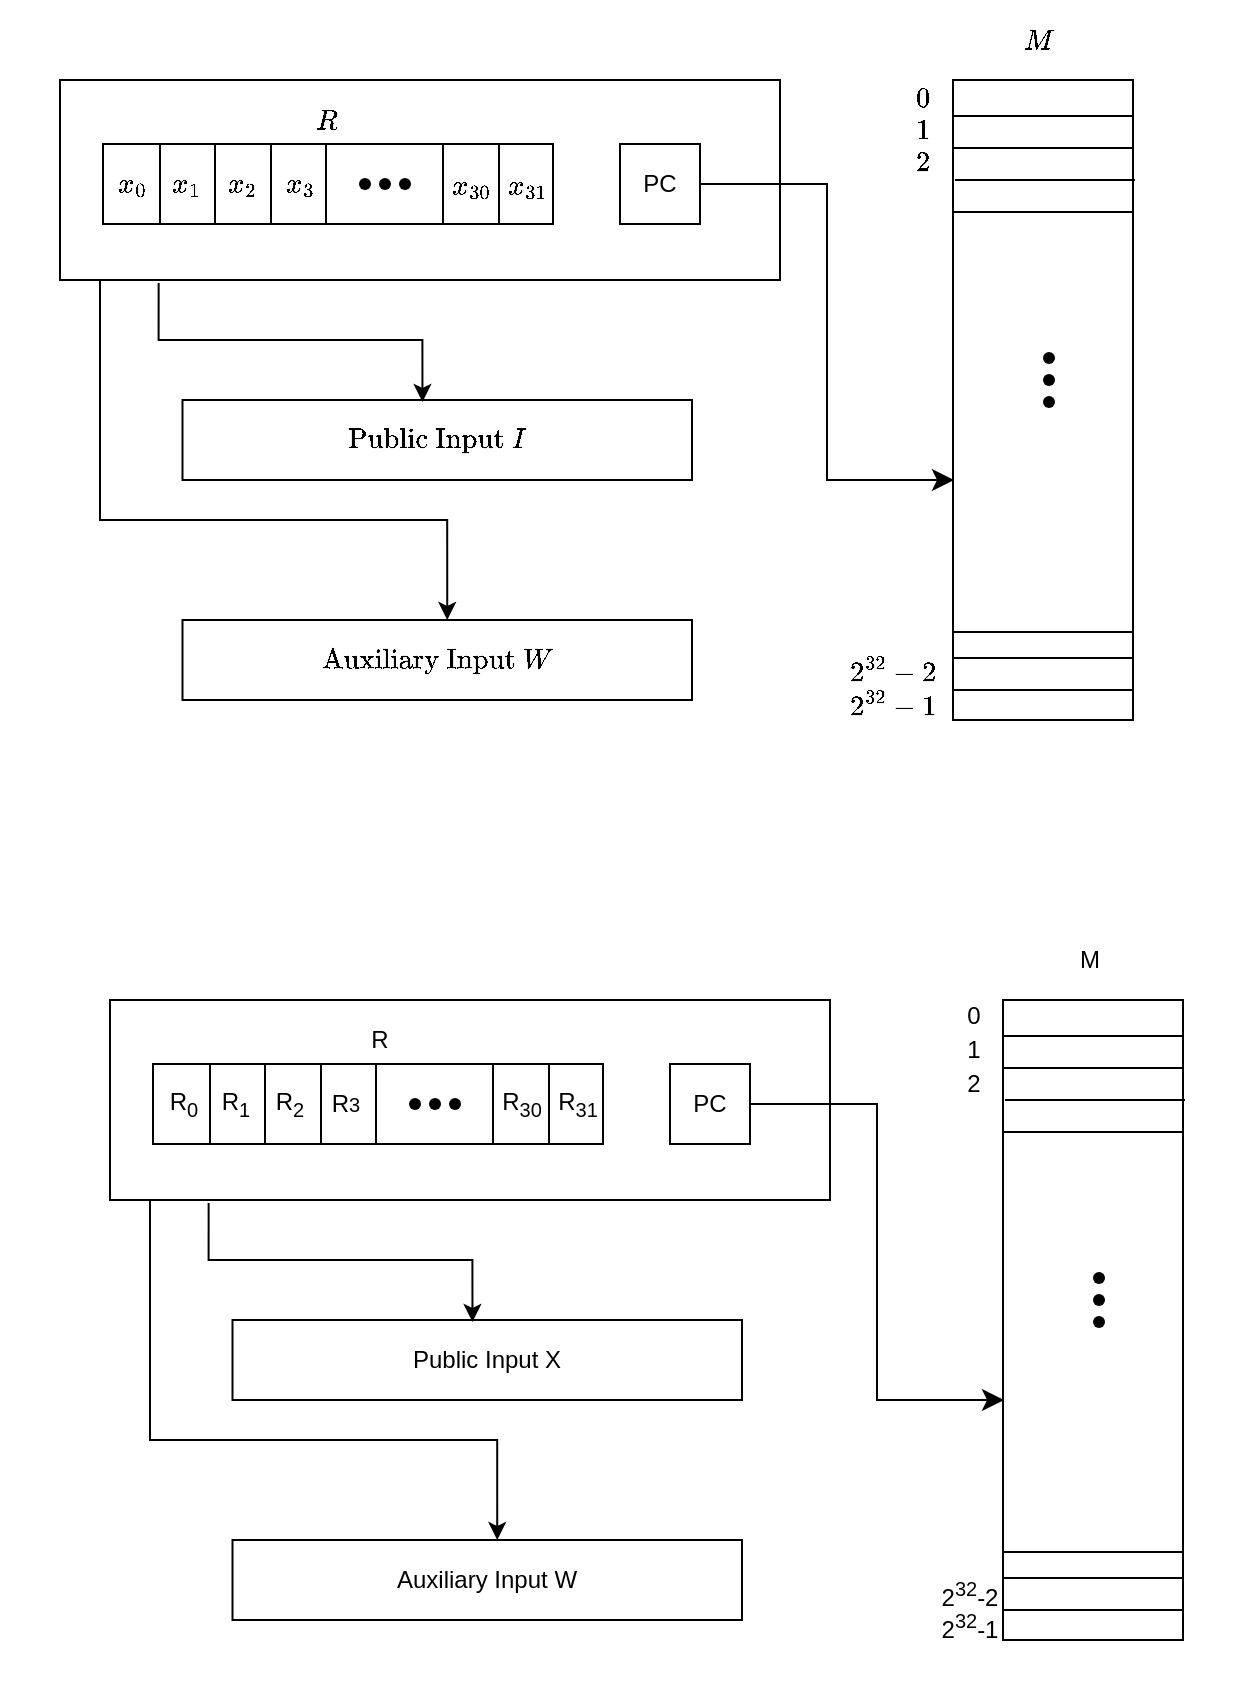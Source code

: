 <mxfile version="23.1.5" type="device">
  <diagram name="Page-1" id="I8bB1_BSA_W8SCRYw5Tl">
    <mxGraphModel dx="1393" dy="1118" grid="1" gridSize="10" guides="1" tooltips="1" connect="1" arrows="1" fold="1" page="1" pageScale="1" pageWidth="850" pageHeight="1100" math="1" shadow="0">
      <root>
        <mxCell id="0" />
        <mxCell id="1" parent="0" />
        <mxCell id="U1pjUIA-5XBeJITS1JO2-47" value="" style="group" vertex="1" connectable="0" parent="1">
          <mxGeometry x="125" y="580" width="600" height="380" as="geometry" />
        </mxCell>
        <mxCell id="U1pjUIA-5XBeJITS1JO2-48" value="" style="rounded=0;whiteSpace=wrap;html=1;strokeColor=none;fillColor=none;" vertex="1" parent="U1pjUIA-5XBeJITS1JO2-47">
          <mxGeometry width="600" height="380" as="geometry" />
        </mxCell>
        <mxCell id="U1pjUIA-5XBeJITS1JO2-49" value="M" style="text;html=1;strokeColor=none;fillColor=none;align=center;verticalAlign=middle;whiteSpace=wrap;rounded=0;" vertex="1" parent="U1pjUIA-5XBeJITS1JO2-47">
          <mxGeometry x="490" y="10" width="60" height="20" as="geometry" />
        </mxCell>
        <mxCell id="U1pjUIA-5XBeJITS1JO2-50" value="Public Input X" style="rounded=0;whiteSpace=wrap;html=1;fillColor=none;" vertex="1" parent="U1pjUIA-5XBeJITS1JO2-47">
          <mxGeometry x="91.25" y="200" width="254.75" height="40" as="geometry" />
        </mxCell>
        <mxCell id="U1pjUIA-5XBeJITS1JO2-51" value="" style="rounded=0;whiteSpace=wrap;html=1;fillColor=none;" vertex="1" parent="U1pjUIA-5XBeJITS1JO2-47">
          <mxGeometry x="30" y="40" width="360" height="100" as="geometry" />
        </mxCell>
        <mxCell id="U1pjUIA-5XBeJITS1JO2-52" value="PC" style="rounded=0;whiteSpace=wrap;html=1;" vertex="1" parent="U1pjUIA-5XBeJITS1JO2-47">
          <mxGeometry x="310" y="72" width="40" height="40" as="geometry" />
        </mxCell>
        <mxCell id="U1pjUIA-5XBeJITS1JO2-53" value="R" style="text;html=1;strokeColor=none;fillColor=none;align=center;verticalAlign=middle;whiteSpace=wrap;rounded=0;" vertex="1" parent="U1pjUIA-5XBeJITS1JO2-47">
          <mxGeometry x="135.25" y="50" width="60" height="20" as="geometry" />
        </mxCell>
        <mxCell id="U1pjUIA-5XBeJITS1JO2-54" value="" style="edgeStyle=elbowEdgeStyle;elbow=horizontal;endArrow=classic;html=1;curved=0;rounded=0;endSize=8;startSize=8;exitX=1;exitY=0.5;exitDx=0;exitDy=0;" edge="1" parent="U1pjUIA-5XBeJITS1JO2-47" source="U1pjUIA-5XBeJITS1JO2-52">
          <mxGeometry width="50" height="50" relative="1" as="geometry">
            <mxPoint x="347" y="92" as="sourcePoint" />
            <mxPoint x="477" y="240" as="targetPoint" />
            <Array as="points" />
          </mxGeometry>
        </mxCell>
        <mxCell id="U1pjUIA-5XBeJITS1JO2-55" style="edgeStyle=orthogonalEdgeStyle;rounded=0;orthogonalLoop=1;jettySize=auto;html=1;entryX=0.5;entryY=0;entryDx=0;entryDy=0;exitX=0.028;exitY=1;exitDx=0;exitDy=0;exitPerimeter=0;" edge="1" parent="U1pjUIA-5XBeJITS1JO2-47">
          <mxGeometry relative="1" as="geometry">
            <mxPoint x="223.625" y="310" as="targetPoint" />
            <mxPoint x="45.08" y="140" as="sourcePoint" />
            <Array as="points">
              <mxPoint x="50" y="140" />
              <mxPoint x="50" y="260" />
              <mxPoint x="224" y="260" />
            </Array>
          </mxGeometry>
        </mxCell>
        <mxCell id="U1pjUIA-5XBeJITS1JO2-56" value="Auxiliary Input W" style="rounded=0;whiteSpace=wrap;html=1;fillColor=none;" vertex="1" parent="U1pjUIA-5XBeJITS1JO2-47">
          <mxGeometry x="91.25" y="310" width="254.75" height="40" as="geometry" />
        </mxCell>
        <mxCell id="U1pjUIA-5XBeJITS1JO2-57" style="edgeStyle=orthogonalEdgeStyle;rounded=0;orthogonalLoop=1;jettySize=auto;html=1;entryX=0.5;entryY=0;entryDx=0;entryDy=0;exitX=0.137;exitY=1.015;exitDx=0;exitDy=0;exitPerimeter=0;" edge="1" parent="U1pjUIA-5XBeJITS1JO2-47" source="U1pjUIA-5XBeJITS1JO2-51">
          <mxGeometry relative="1" as="geometry">
            <mxPoint x="211.24" y="201" as="targetPoint" />
            <mxPoint x="62.252" y="121" as="sourcePoint" />
            <Array as="points">
              <mxPoint x="79" y="170" />
              <mxPoint x="211" y="170" />
            </Array>
          </mxGeometry>
        </mxCell>
        <mxCell id="U1pjUIA-5XBeJITS1JO2-58" value="" style="rounded=0;whiteSpace=wrap;html=1;direction=south;fillColor=none;" vertex="1" parent="U1pjUIA-5XBeJITS1JO2-47">
          <mxGeometry x="476.5" y="40" width="90" height="320" as="geometry" />
        </mxCell>
        <mxCell id="U1pjUIA-5XBeJITS1JO2-59" value="" style="line;strokeWidth=1;html=1;perimeter=backbonePerimeter;points=[];outlineConnect=0;" vertex="1" parent="U1pjUIA-5XBeJITS1JO2-47">
          <mxGeometry x="476.5" y="52" width="90" height="12" as="geometry" />
        </mxCell>
        <mxCell id="U1pjUIA-5XBeJITS1JO2-60" value="" style="line;strokeWidth=1;html=1;perimeter=backbonePerimeter;points=[];outlineConnect=0;" vertex="1" parent="U1pjUIA-5XBeJITS1JO2-47">
          <mxGeometry x="476.5" y="68" width="90" height="12" as="geometry" />
        </mxCell>
        <mxCell id="U1pjUIA-5XBeJITS1JO2-61" value="" style="line;strokeWidth=1;html=1;perimeter=backbonePerimeter;points=[];outlineConnect=0;" vertex="1" parent="U1pjUIA-5XBeJITS1JO2-47">
          <mxGeometry x="477.5" y="84" width="90" height="12" as="geometry" />
        </mxCell>
        <mxCell id="U1pjUIA-5XBeJITS1JO2-62" value="" style="line;strokeWidth=1;html=1;perimeter=backbonePerimeter;points=[];outlineConnect=0;" vertex="1" parent="U1pjUIA-5XBeJITS1JO2-47">
          <mxGeometry x="476.5" y="100" width="90" height="12" as="geometry" />
        </mxCell>
        <mxCell id="U1pjUIA-5XBeJITS1JO2-63" value="" style="line;strokeWidth=1;html=1;perimeter=backbonePerimeter;points=[];outlineConnect=0;" vertex="1" parent="U1pjUIA-5XBeJITS1JO2-47">
          <mxGeometry x="476.5" y="339" width="90" height="12" as="geometry" />
        </mxCell>
        <mxCell id="U1pjUIA-5XBeJITS1JO2-64" value="" style="line;strokeWidth=1;html=1;perimeter=backbonePerimeter;points=[];outlineConnect=0;" vertex="1" parent="U1pjUIA-5XBeJITS1JO2-47">
          <mxGeometry x="476.5" y="323" width="90" height="12" as="geometry" />
        </mxCell>
        <mxCell id="U1pjUIA-5XBeJITS1JO2-65" value="" style="line;strokeWidth=1;html=1;perimeter=backbonePerimeter;points=[];outlineConnect=0;" vertex="1" parent="U1pjUIA-5XBeJITS1JO2-47">
          <mxGeometry x="476" y="310" width="90" height="12" as="geometry" />
        </mxCell>
        <mxCell id="U1pjUIA-5XBeJITS1JO2-66" value="" style="group" vertex="1" connectable="0" parent="U1pjUIA-5XBeJITS1JO2-47">
          <mxGeometry x="514.5" y="169" width="20" height="42" as="geometry" />
        </mxCell>
        <mxCell id="U1pjUIA-5XBeJITS1JO2-67" value="" style="shape=waypoint;sketch=0;fillStyle=solid;size=6;pointerEvents=1;points=[];fillColor=none;resizable=0;rotatable=0;perimeter=centerPerimeter;snapToPoint=1;" vertex="1" parent="U1pjUIA-5XBeJITS1JO2-66">
          <mxGeometry y="11" width="20" height="20" as="geometry" />
        </mxCell>
        <mxCell id="U1pjUIA-5XBeJITS1JO2-68" value="" style="shape=waypoint;sketch=0;fillStyle=solid;size=6;pointerEvents=1;points=[];fillColor=none;resizable=0;rotatable=0;perimeter=centerPerimeter;snapToPoint=1;" vertex="1" parent="U1pjUIA-5XBeJITS1JO2-66">
          <mxGeometry y="22" width="20" height="20" as="geometry" />
        </mxCell>
        <mxCell id="U1pjUIA-5XBeJITS1JO2-69" value="" style="shape=waypoint;sketch=0;fillStyle=solid;size=6;pointerEvents=1;points=[];fillColor=none;resizable=0;rotatable=0;perimeter=centerPerimeter;snapToPoint=1;" vertex="1" parent="U1pjUIA-5XBeJITS1JO2-66">
          <mxGeometry width="20" height="20" as="geometry" />
        </mxCell>
        <mxCell id="U1pjUIA-5XBeJITS1JO2-70" value="0" style="text;html=1;strokeColor=none;fillColor=none;align=center;verticalAlign=middle;whiteSpace=wrap;rounded=0;" vertex="1" parent="U1pjUIA-5XBeJITS1JO2-47">
          <mxGeometry x="432" y="43" width="60" height="9" as="geometry" />
        </mxCell>
        <mxCell id="U1pjUIA-5XBeJITS1JO2-71" value="1" style="text;html=1;strokeColor=none;fillColor=none;align=center;verticalAlign=middle;whiteSpace=wrap;rounded=0;" vertex="1" parent="U1pjUIA-5XBeJITS1JO2-47">
          <mxGeometry x="432" y="60" width="60" height="9" as="geometry" />
        </mxCell>
        <mxCell id="U1pjUIA-5XBeJITS1JO2-72" value="2" style="text;html=1;strokeColor=none;fillColor=none;align=center;verticalAlign=middle;whiteSpace=wrap;rounded=0;" vertex="1" parent="U1pjUIA-5XBeJITS1JO2-47">
          <mxGeometry x="432" y="77" width="60" height="9" as="geometry" />
        </mxCell>
        <mxCell id="U1pjUIA-5XBeJITS1JO2-73" value="2&lt;sup&gt;32&lt;/sup&gt;-1" style="text;html=1;strokeColor=none;fillColor=none;align=center;verticalAlign=middle;whiteSpace=wrap;rounded=0;" vertex="1" parent="U1pjUIA-5XBeJITS1JO2-47">
          <mxGeometry x="430" y="348" width="60" height="9" as="geometry" />
        </mxCell>
        <mxCell id="U1pjUIA-5XBeJITS1JO2-74" value="2&lt;sup&gt;32&lt;/sup&gt;-2" style="text;html=1;strokeColor=none;fillColor=none;align=center;verticalAlign=middle;whiteSpace=wrap;rounded=0;" vertex="1" parent="U1pjUIA-5XBeJITS1JO2-47">
          <mxGeometry x="430" y="332" width="60" height="9" as="geometry" />
        </mxCell>
        <mxCell id="U1pjUIA-5XBeJITS1JO2-75" value="" style="rounded=0;whiteSpace=wrap;html=1;fillColor=none;" vertex="1" parent="U1pjUIA-5XBeJITS1JO2-47">
          <mxGeometry x="51.5" y="72" width="225" height="40" as="geometry" />
        </mxCell>
        <mxCell id="U1pjUIA-5XBeJITS1JO2-76" value="" style="line;strokeWidth=1;direction=south;html=1;" vertex="1" parent="U1pjUIA-5XBeJITS1JO2-47">
          <mxGeometry x="75" y="72" width="10" height="40" as="geometry" />
        </mxCell>
        <mxCell id="U1pjUIA-5XBeJITS1JO2-77" value="" style="line;strokeWidth=1;direction=south;html=1;" vertex="1" parent="U1pjUIA-5XBeJITS1JO2-47">
          <mxGeometry x="102.5" y="72" width="10" height="40" as="geometry" />
        </mxCell>
        <mxCell id="U1pjUIA-5XBeJITS1JO2-78" value="" style="line;strokeWidth=1;direction=south;html=1;" vertex="1" parent="U1pjUIA-5XBeJITS1JO2-47">
          <mxGeometry x="130.5" y="72" width="10" height="40" as="geometry" />
        </mxCell>
        <mxCell id="U1pjUIA-5XBeJITS1JO2-79" value="" style="line;strokeWidth=1;direction=south;html=1;" vertex="1" parent="U1pjUIA-5XBeJITS1JO2-47">
          <mxGeometry x="158" y="72" width="10" height="40" as="geometry" />
        </mxCell>
        <mxCell id="U1pjUIA-5XBeJITS1JO2-80" value="" style="line;strokeWidth=1;direction=south;html=1;" vertex="1" parent="U1pjUIA-5XBeJITS1JO2-47">
          <mxGeometry x="216.5" y="72" width="10" height="40" as="geometry" />
        </mxCell>
        <mxCell id="U1pjUIA-5XBeJITS1JO2-81" value="" style="line;strokeWidth=1;direction=south;html=1;" vertex="1" parent="U1pjUIA-5XBeJITS1JO2-47">
          <mxGeometry x="244.5" y="72" width="10" height="40" as="geometry" />
        </mxCell>
        <mxCell id="U1pjUIA-5XBeJITS1JO2-82" value="R&lt;sub&gt;0&lt;/sub&gt;" style="text;html=1;strokeColor=none;fillColor=none;align=center;verticalAlign=middle;whiteSpace=wrap;rounded=0;" vertex="1" parent="U1pjUIA-5XBeJITS1JO2-47">
          <mxGeometry x="50" y="82" width="34" height="20" as="geometry" />
        </mxCell>
        <mxCell id="U1pjUIA-5XBeJITS1JO2-83" value="R&lt;sub&gt;1&lt;/sub&gt;" style="text;html=1;strokeColor=none;fillColor=none;align=center;verticalAlign=middle;whiteSpace=wrap;rounded=0;" vertex="1" parent="U1pjUIA-5XBeJITS1JO2-47">
          <mxGeometry x="76" y="82" width="34" height="20" as="geometry" />
        </mxCell>
        <mxCell id="U1pjUIA-5XBeJITS1JO2-84" value="R&lt;sub&gt;2&lt;/sub&gt;" style="text;html=1;strokeColor=none;fillColor=none;align=center;verticalAlign=middle;whiteSpace=wrap;rounded=0;" vertex="1" parent="U1pjUIA-5XBeJITS1JO2-47">
          <mxGeometry x="103" y="82" width="34" height="20" as="geometry" />
        </mxCell>
        <mxCell id="U1pjUIA-5XBeJITS1JO2-85" value="R&lt;sub&gt;30&lt;/sub&gt;" style="text;html=1;strokeColor=none;fillColor=none;align=center;verticalAlign=middle;whiteSpace=wrap;rounded=0;" vertex="1" parent="U1pjUIA-5XBeJITS1JO2-47">
          <mxGeometry x="218.5" y="82" width="34" height="20" as="geometry" />
        </mxCell>
        <mxCell id="U1pjUIA-5XBeJITS1JO2-86" value="R&lt;sub&gt;31&lt;/sub&gt;" style="text;html=1;strokeColor=none;fillColor=none;align=center;verticalAlign=middle;whiteSpace=wrap;rounded=0;" vertex="1" parent="U1pjUIA-5XBeJITS1JO2-47">
          <mxGeometry x="246.5" y="82" width="34" height="20" as="geometry" />
        </mxCell>
        <mxCell id="U1pjUIA-5XBeJITS1JO2-87" value="R&lt;span style=&quot;font-size: 10px;&quot;&gt;3&lt;/span&gt;" style="text;html=1;strokeColor=none;fillColor=none;align=center;verticalAlign=middle;whiteSpace=wrap;rounded=0;" vertex="1" parent="U1pjUIA-5XBeJITS1JO2-47">
          <mxGeometry x="131" y="82" width="34" height="20" as="geometry" />
        </mxCell>
        <mxCell id="U1pjUIA-5XBeJITS1JO2-88" value="" style="group" vertex="1" connectable="0" parent="U1pjUIA-5XBeJITS1JO2-47">
          <mxGeometry x="172.5" y="82" width="40" height="20" as="geometry" />
        </mxCell>
        <mxCell id="U1pjUIA-5XBeJITS1JO2-89" value="" style="shape=waypoint;sketch=0;fillStyle=solid;size=6;pointerEvents=1;points=[];fillColor=none;resizable=0;rotatable=0;perimeter=centerPerimeter;snapToPoint=1;" vertex="1" parent="U1pjUIA-5XBeJITS1JO2-88">
          <mxGeometry width="20" height="20" as="geometry" />
        </mxCell>
        <mxCell id="U1pjUIA-5XBeJITS1JO2-90" value="" style="shape=waypoint;sketch=0;fillStyle=solid;size=6;pointerEvents=1;points=[];fillColor=none;resizable=0;rotatable=0;perimeter=centerPerimeter;snapToPoint=1;" vertex="1" parent="U1pjUIA-5XBeJITS1JO2-88">
          <mxGeometry x="10" width="20" height="20" as="geometry" />
        </mxCell>
        <mxCell id="U1pjUIA-5XBeJITS1JO2-91" value="" style="shape=waypoint;sketch=0;fillStyle=solid;size=6;pointerEvents=1;points=[];fillColor=none;resizable=0;rotatable=0;perimeter=centerPerimeter;snapToPoint=1;" vertex="1" parent="U1pjUIA-5XBeJITS1JO2-88">
          <mxGeometry x="20" width="20" height="20" as="geometry" />
        </mxCell>
        <mxCell id="ex7kHfUKGhylopWH0X7d-3" value="" style="rounded=0;whiteSpace=wrap;html=1;strokeColor=none;fillColor=none;" parent="1" vertex="1">
          <mxGeometry x="100" y="120" width="600" height="380" as="geometry" />
        </mxCell>
        <mxCell id="lRC7-Jg-s2bIB4YIQtNB-43" value="$$M$$" style="text;html=1;strokeColor=none;fillColor=none;align=center;verticalAlign=middle;whiteSpace=wrap;rounded=0;" parent="1" vertex="1">
          <mxGeometry x="590" y="130" width="60" height="20" as="geometry" />
        </mxCell>
        <mxCell id="lRC7-Jg-s2bIB4YIQtNB-47" value="$$\textrm{Public Input }I$$" style="rounded=0;whiteSpace=wrap;html=1;fillColor=none;" parent="1" vertex="1">
          <mxGeometry x="191.25" y="320" width="254.75" height="40" as="geometry" />
        </mxCell>
        <mxCell id="lRC7-Jg-s2bIB4YIQtNB-1" value="" style="rounded=0;whiteSpace=wrap;html=1;fillColor=none;" parent="1" vertex="1">
          <mxGeometry x="130" y="160" width="360" height="100" as="geometry" />
        </mxCell>
        <mxCell id="lRC7-Jg-s2bIB4YIQtNB-2" value="PC" style="rounded=0;whiteSpace=wrap;html=1;fillColor=none;" parent="1" vertex="1">
          <mxGeometry x="410" y="192" width="40" height="40" as="geometry" />
        </mxCell>
        <mxCell id="lRC7-Jg-s2bIB4YIQtNB-46" value="" style="edgeStyle=elbowEdgeStyle;elbow=horizontal;endArrow=classic;html=1;curved=0;rounded=0;endSize=8;startSize=8;exitX=1;exitY=0.5;exitDx=0;exitDy=0;" parent="1" source="lRC7-Jg-s2bIB4YIQtNB-2" edge="1">
          <mxGeometry width="50" height="50" relative="1" as="geometry">
            <mxPoint x="447" y="212" as="sourcePoint" />
            <mxPoint x="577" y="360" as="targetPoint" />
            <Array as="points" />
          </mxGeometry>
        </mxCell>
        <mxCell id="lRC7-Jg-s2bIB4YIQtNB-60" style="edgeStyle=orthogonalEdgeStyle;rounded=0;orthogonalLoop=1;jettySize=auto;html=1;entryX=0.5;entryY=0;entryDx=0;entryDy=0;exitX=0.028;exitY=1;exitDx=0;exitDy=0;exitPerimeter=0;" parent="1" edge="1">
          <mxGeometry relative="1" as="geometry">
            <mxPoint x="323.625" y="430" as="targetPoint" />
            <mxPoint x="145.08" y="260" as="sourcePoint" />
            <Array as="points">
              <mxPoint x="150" y="260" />
              <mxPoint x="150" y="380" />
              <mxPoint x="324" y="380" />
            </Array>
          </mxGeometry>
        </mxCell>
        <mxCell id="lRC7-Jg-s2bIB4YIQtNB-52" value="$$\textrm{Auxiliary Input }W$$" style="rounded=0;whiteSpace=wrap;html=1;fillColor=none;" parent="1" vertex="1">
          <mxGeometry x="191.25" y="430" width="254.75" height="40" as="geometry" />
        </mxCell>
        <mxCell id="lRC7-Jg-s2bIB4YIQtNB-61" style="edgeStyle=orthogonalEdgeStyle;rounded=0;orthogonalLoop=1;jettySize=auto;html=1;entryX=0.5;entryY=0;entryDx=0;entryDy=0;exitX=0.137;exitY=1.015;exitDx=0;exitDy=0;exitPerimeter=0;" parent="1" source="lRC7-Jg-s2bIB4YIQtNB-1" edge="1">
          <mxGeometry relative="1" as="geometry">
            <mxPoint x="311.24" y="321" as="targetPoint" />
            <mxPoint x="162.252" y="241" as="sourcePoint" />
            <Array as="points">
              <mxPoint x="179" y="290" />
              <mxPoint x="311" y="290" />
            </Array>
          </mxGeometry>
        </mxCell>
        <mxCell id="lRC7-Jg-s2bIB4YIQtNB-21" value="" style="rounded=0;whiteSpace=wrap;html=1;direction=south;fillColor=none;" parent="1" vertex="1">
          <mxGeometry x="576.5" y="160" width="90" height="320" as="geometry" />
        </mxCell>
        <mxCell id="lRC7-Jg-s2bIB4YIQtNB-25" value="" style="line;strokeWidth=1;html=1;perimeter=backbonePerimeter;points=[];outlineConnect=0;" parent="1" vertex="1">
          <mxGeometry x="576.5" y="172" width="90" height="12" as="geometry" />
        </mxCell>
        <mxCell id="lRC7-Jg-s2bIB4YIQtNB-26" value="" style="line;strokeWidth=1;html=1;perimeter=backbonePerimeter;points=[];outlineConnect=0;" parent="1" vertex="1">
          <mxGeometry x="576.5" y="188" width="90" height="12" as="geometry" />
        </mxCell>
        <mxCell id="lRC7-Jg-s2bIB4YIQtNB-27" value="" style="line;strokeWidth=1;html=1;perimeter=backbonePerimeter;points=[];outlineConnect=0;" parent="1" vertex="1">
          <mxGeometry x="577.5" y="204" width="90" height="12" as="geometry" />
        </mxCell>
        <mxCell id="lRC7-Jg-s2bIB4YIQtNB-28" value="" style="line;strokeWidth=1;html=1;perimeter=backbonePerimeter;points=[];outlineConnect=0;" parent="1" vertex="1">
          <mxGeometry x="576.5" y="220" width="90" height="12" as="geometry" />
        </mxCell>
        <mxCell id="lRC7-Jg-s2bIB4YIQtNB-29" value="" style="line;strokeWidth=1;html=1;perimeter=backbonePerimeter;points=[];outlineConnect=0;" parent="1" vertex="1">
          <mxGeometry x="576.5" y="459" width="90" height="12" as="geometry" />
        </mxCell>
        <mxCell id="lRC7-Jg-s2bIB4YIQtNB-30" value="" style="line;strokeWidth=1;html=1;perimeter=backbonePerimeter;points=[];outlineConnect=0;" parent="1" vertex="1">
          <mxGeometry x="576.5" y="443" width="90" height="12" as="geometry" />
        </mxCell>
        <mxCell id="lRC7-Jg-s2bIB4YIQtNB-31" value="" style="line;strokeWidth=1;html=1;perimeter=backbonePerimeter;points=[];outlineConnect=0;" parent="1" vertex="1">
          <mxGeometry x="576" y="430" width="90" height="12" as="geometry" />
        </mxCell>
        <mxCell id="lRC7-Jg-s2bIB4YIQtNB-36" value="" style="group" parent="1" vertex="1" connectable="0">
          <mxGeometry x="614.5" y="289" width="20" height="42" as="geometry" />
        </mxCell>
        <mxCell id="lRC7-Jg-s2bIB4YIQtNB-33" value="" style="shape=waypoint;sketch=0;fillStyle=solid;size=6;pointerEvents=1;points=[];fillColor=none;resizable=0;rotatable=0;perimeter=centerPerimeter;snapToPoint=1;" parent="lRC7-Jg-s2bIB4YIQtNB-36" vertex="1">
          <mxGeometry y="11" width="20" height="20" as="geometry" />
        </mxCell>
        <mxCell id="lRC7-Jg-s2bIB4YIQtNB-34" value="" style="shape=waypoint;sketch=0;fillStyle=solid;size=6;pointerEvents=1;points=[];fillColor=none;resizable=0;rotatable=0;perimeter=centerPerimeter;snapToPoint=1;" parent="lRC7-Jg-s2bIB4YIQtNB-36" vertex="1">
          <mxGeometry y="22" width="20" height="20" as="geometry" />
        </mxCell>
        <mxCell id="lRC7-Jg-s2bIB4YIQtNB-35" value="" style="shape=waypoint;sketch=0;fillStyle=solid;size=6;pointerEvents=1;points=[];fillColor=none;resizable=0;rotatable=0;perimeter=centerPerimeter;snapToPoint=1;" parent="lRC7-Jg-s2bIB4YIQtNB-36" vertex="1">
          <mxGeometry width="20" height="20" as="geometry" />
        </mxCell>
        <mxCell id="lRC7-Jg-s2bIB4YIQtNB-3" value="" style="rounded=0;whiteSpace=wrap;html=1;fillColor=none;" parent="1" vertex="1">
          <mxGeometry x="151.5" y="192" width="225" height="40" as="geometry" />
        </mxCell>
        <mxCell id="lRC7-Jg-s2bIB4YIQtNB-6" value="" style="line;strokeWidth=1;direction=south;html=1;" parent="1" vertex="1">
          <mxGeometry x="175" y="192" width="10" height="40" as="geometry" />
        </mxCell>
        <mxCell id="lRC7-Jg-s2bIB4YIQtNB-9" value="" style="line;strokeWidth=1;direction=south;html=1;" parent="1" vertex="1">
          <mxGeometry x="202.5" y="192" width="10" height="40" as="geometry" />
        </mxCell>
        <mxCell id="lRC7-Jg-s2bIB4YIQtNB-10" value="" style="line;strokeWidth=1;direction=south;html=1;" parent="1" vertex="1">
          <mxGeometry x="230.5" y="192" width="10" height="40" as="geometry" />
        </mxCell>
        <mxCell id="lRC7-Jg-s2bIB4YIQtNB-11" value="" style="line;strokeWidth=1;direction=south;html=1;" parent="1" vertex="1">
          <mxGeometry x="258" y="192" width="10" height="40" as="geometry" />
        </mxCell>
        <mxCell id="lRC7-Jg-s2bIB4YIQtNB-12" value="" style="line;strokeWidth=1;direction=south;html=1;" parent="1" vertex="1">
          <mxGeometry x="316.5" y="192" width="10" height="40" as="geometry" />
        </mxCell>
        <mxCell id="lRC7-Jg-s2bIB4YIQtNB-13" value="" style="line;strokeWidth=1;direction=south;html=1;" parent="1" vertex="1">
          <mxGeometry x="344.5" y="192" width="10" height="40" as="geometry" />
        </mxCell>
        <mxCell id="lRC7-Jg-s2bIB4YIQtNB-24" value="" style="group" parent="1" vertex="1" connectable="0">
          <mxGeometry x="272.5" y="202" width="40" height="20" as="geometry" />
        </mxCell>
        <mxCell id="lRC7-Jg-s2bIB4YIQtNB-18" value="" style="shape=waypoint;sketch=0;fillStyle=solid;size=6;pointerEvents=1;points=[];fillColor=none;resizable=0;rotatable=0;perimeter=centerPerimeter;snapToPoint=1;" parent="lRC7-Jg-s2bIB4YIQtNB-24" vertex="1">
          <mxGeometry width="20" height="20" as="geometry" />
        </mxCell>
        <mxCell id="lRC7-Jg-s2bIB4YIQtNB-22" value="" style="shape=waypoint;sketch=0;fillStyle=solid;size=6;pointerEvents=1;points=[];fillColor=none;resizable=0;rotatable=0;perimeter=centerPerimeter;snapToPoint=1;" parent="lRC7-Jg-s2bIB4YIQtNB-24" vertex="1">
          <mxGeometry x="10" width="20" height="20" as="geometry" />
        </mxCell>
        <mxCell id="lRC7-Jg-s2bIB4YIQtNB-23" value="" style="shape=waypoint;sketch=0;fillStyle=solid;size=6;pointerEvents=1;points=[];fillColor=none;resizable=0;rotatable=0;perimeter=centerPerimeter;snapToPoint=1;" parent="lRC7-Jg-s2bIB4YIQtNB-24" vertex="1">
          <mxGeometry x="20" width="20" height="20" as="geometry" />
        </mxCell>
        <mxCell id="U1pjUIA-5XBeJITS1JO2-96" value="$$x_0$$" style="text;html=1;align=center;verticalAlign=middle;whiteSpace=wrap;rounded=0;" vertex="1" parent="1">
          <mxGeometry x="136" y="197" width="60" height="30" as="geometry" />
        </mxCell>
        <mxCell id="U1pjUIA-5XBeJITS1JO2-97" value="$$x_1$$" style="text;html=1;align=center;verticalAlign=middle;whiteSpace=wrap;rounded=0;" vertex="1" parent="1">
          <mxGeometry x="163" y="197" width="60" height="30" as="geometry" />
        </mxCell>
        <mxCell id="U1pjUIA-5XBeJITS1JO2-99" value="$$x_2$$" style="text;html=1;align=center;verticalAlign=middle;whiteSpace=wrap;rounded=0;" vertex="1" parent="1">
          <mxGeometry x="191.25" y="197" width="60" height="30" as="geometry" />
        </mxCell>
        <mxCell id="U1pjUIA-5XBeJITS1JO2-100" value="$$x_3$$" style="text;html=1;align=center;verticalAlign=middle;whiteSpace=wrap;rounded=0;" vertex="1" parent="1">
          <mxGeometry x="220" y="197" width="60" height="30" as="geometry" />
        </mxCell>
        <mxCell id="U1pjUIA-5XBeJITS1JO2-101" value="$$x_{30}$$" style="text;html=1;align=center;verticalAlign=middle;whiteSpace=wrap;rounded=0;" vertex="1" parent="1">
          <mxGeometry x="306" y="198" width="60" height="30" as="geometry" />
        </mxCell>
        <mxCell id="U1pjUIA-5XBeJITS1JO2-102" value="$$x_{31}$$" style="text;html=1;align=center;verticalAlign=middle;whiteSpace=wrap;rounded=0;" vertex="1" parent="1">
          <mxGeometry x="334" y="198" width="60" height="30" as="geometry" />
        </mxCell>
        <mxCell id="U1pjUIA-5XBeJITS1JO2-104" value="$$R$$" style="text;html=1;align=center;verticalAlign=middle;whiteSpace=wrap;rounded=0;" vertex="1" parent="1">
          <mxGeometry x="232.5" y="165" width="60" height="30" as="geometry" />
        </mxCell>
        <mxCell id="U1pjUIA-5XBeJITS1JO2-105" value="$$2^{32}-2$$" style="text;html=1;align=center;verticalAlign=middle;whiteSpace=wrap;rounded=0;" vertex="1" parent="1">
          <mxGeometry x="517" y="441" width="60" height="30" as="geometry" />
        </mxCell>
        <mxCell id="U1pjUIA-5XBeJITS1JO2-106" value="$$2^{32}-1$$" style="text;html=1;align=center;verticalAlign=middle;whiteSpace=wrap;rounded=0;" vertex="1" parent="1">
          <mxGeometry x="516.5" y="458" width="60" height="30" as="geometry" />
        </mxCell>
        <mxCell id="U1pjUIA-5XBeJITS1JO2-107" value="$$0$$" style="text;html=1;align=center;verticalAlign=middle;whiteSpace=wrap;rounded=0;" vertex="1" parent="1">
          <mxGeometry x="532" y="154" width="60" height="30" as="geometry" />
        </mxCell>
        <mxCell id="U1pjUIA-5XBeJITS1JO2-109" value="$$1$$" style="text;html=1;align=center;verticalAlign=middle;whiteSpace=wrap;rounded=0;" vertex="1" parent="1">
          <mxGeometry x="532" y="170" width="60" height="30" as="geometry" />
        </mxCell>
        <mxCell id="U1pjUIA-5XBeJITS1JO2-110" value="$$2$$" style="text;html=1;align=center;verticalAlign=middle;whiteSpace=wrap;rounded=0;" vertex="1" parent="1">
          <mxGeometry x="532" y="186" width="60" height="30" as="geometry" />
        </mxCell>
      </root>
    </mxGraphModel>
  </diagram>
</mxfile>
